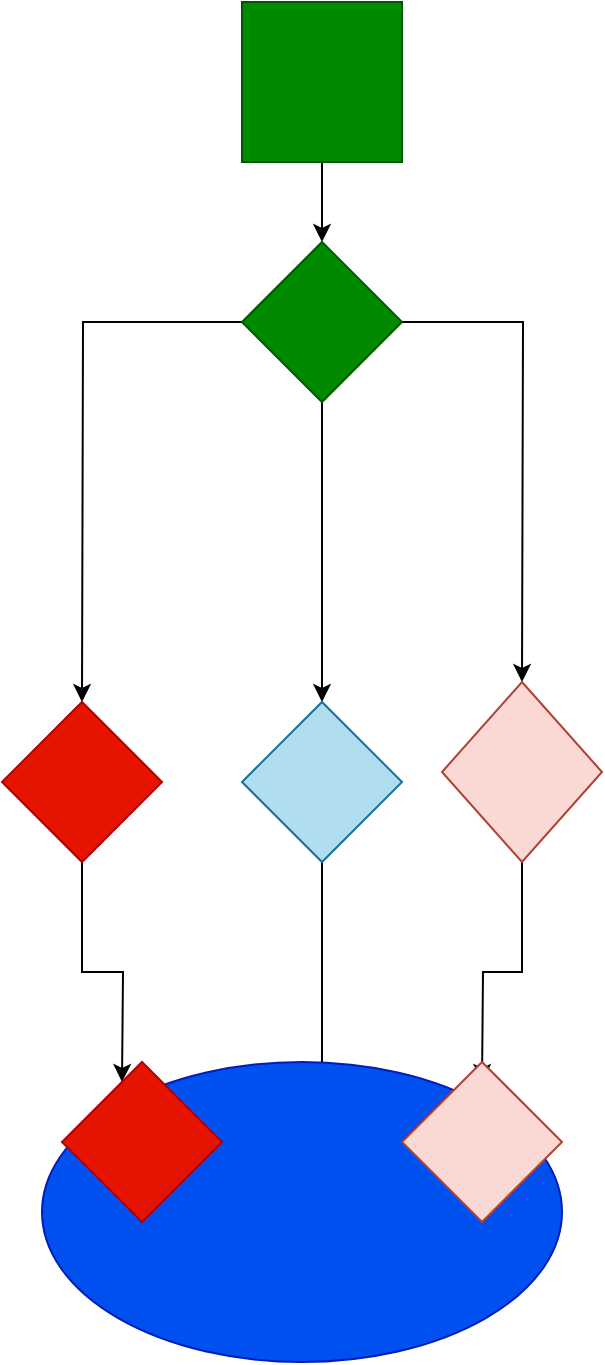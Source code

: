 <mxfile version="20.1.1" type="github">
  <diagram id="SHzJhkH0V-ZymFxHON4t" name="Page-1">
    <mxGraphModel dx="706" dy="1874" grid="1" gridSize="10" guides="1" tooltips="1" connect="1" arrows="1" fold="1" page="1" pageScale="1" pageWidth="850" pageHeight="1100" math="0" shadow="0">
      <root>
        <mxCell id="0" />
        <mxCell id="1" parent="0" />
        <mxCell id="sX6gorn8RYEPqzh6Zc4p-6" style="edgeStyle=orthogonalEdgeStyle;rounded=0;orthogonalLoop=1;jettySize=auto;html=1;" edge="1" parent="1" source="sX6gorn8RYEPqzh6Zc4p-1" target="sX6gorn8RYEPqzh6Zc4p-7">
          <mxGeometry relative="1" as="geometry">
            <mxPoint x="250" y="200" as="targetPoint" />
          </mxGeometry>
        </mxCell>
        <mxCell id="sX6gorn8RYEPqzh6Zc4p-1" value="" style="whiteSpace=wrap;html=1;aspect=fixed;fillColor=#008a00;fontColor=#ffffff;strokeColor=#005700;" vertex="1" parent="1">
          <mxGeometry x="210" y="40" width="80" height="80" as="geometry" />
        </mxCell>
        <mxCell id="sX6gorn8RYEPqzh6Zc4p-8" style="edgeStyle=orthogonalEdgeStyle;rounded=0;orthogonalLoop=1;jettySize=auto;html=1;" edge="1" parent="1" source="sX6gorn8RYEPqzh6Zc4p-7">
          <mxGeometry relative="1" as="geometry">
            <mxPoint x="130" y="390" as="targetPoint" />
          </mxGeometry>
        </mxCell>
        <mxCell id="sX6gorn8RYEPqzh6Zc4p-9" style="edgeStyle=orthogonalEdgeStyle;rounded=0;orthogonalLoop=1;jettySize=auto;html=1;" edge="1" parent="1" source="sX6gorn8RYEPqzh6Zc4p-7">
          <mxGeometry relative="1" as="geometry">
            <mxPoint x="350" y="380" as="targetPoint" />
          </mxGeometry>
        </mxCell>
        <mxCell id="sX6gorn8RYEPqzh6Zc4p-10" style="edgeStyle=orthogonalEdgeStyle;rounded=0;orthogonalLoop=1;jettySize=auto;html=1;exitX=0.5;exitY=1;exitDx=0;exitDy=0;" edge="1" parent="1" source="sX6gorn8RYEPqzh6Zc4p-7">
          <mxGeometry relative="1" as="geometry">
            <mxPoint x="250" y="390" as="targetPoint" />
          </mxGeometry>
        </mxCell>
        <mxCell id="sX6gorn8RYEPqzh6Zc4p-7" value="" style="rhombus;whiteSpace=wrap;html=1;fillColor=#008a00;fontColor=#ffffff;strokeColor=#005700;" vertex="1" parent="1">
          <mxGeometry x="210" y="160" width="80" height="80" as="geometry" />
        </mxCell>
        <mxCell id="sX6gorn8RYEPqzh6Zc4p-14" style="edgeStyle=orthogonalEdgeStyle;rounded=0;orthogonalLoop=1;jettySize=auto;html=1;" edge="1" parent="1" source="sX6gorn8RYEPqzh6Zc4p-11">
          <mxGeometry relative="1" as="geometry">
            <mxPoint x="150" y="580" as="targetPoint" />
          </mxGeometry>
        </mxCell>
        <mxCell id="sX6gorn8RYEPqzh6Zc4p-11" value="" style="rhombus;whiteSpace=wrap;html=1;fillColor=#e51400;fontColor=#ffffff;strokeColor=#B20000;" vertex="1" parent="1">
          <mxGeometry x="90" y="390" width="80" height="80" as="geometry" />
        </mxCell>
        <mxCell id="sX6gorn8RYEPqzh6Zc4p-15" style="edgeStyle=orthogonalEdgeStyle;rounded=0;orthogonalLoop=1;jettySize=auto;html=1;" edge="1" parent="1" source="sX6gorn8RYEPqzh6Zc4p-12">
          <mxGeometry relative="1" as="geometry">
            <mxPoint x="250" y="580" as="targetPoint" />
          </mxGeometry>
        </mxCell>
        <mxCell id="sX6gorn8RYEPqzh6Zc4p-12" value="" style="rhombus;whiteSpace=wrap;html=1;fillColor=#b1ddf0;strokeColor=#10739e;" vertex="1" parent="1">
          <mxGeometry x="210" y="390" width="80" height="80" as="geometry" />
        </mxCell>
        <mxCell id="sX6gorn8RYEPqzh6Zc4p-16" style="edgeStyle=orthogonalEdgeStyle;rounded=0;orthogonalLoop=1;jettySize=auto;html=1;" edge="1" parent="1" source="sX6gorn8RYEPqzh6Zc4p-13">
          <mxGeometry relative="1" as="geometry">
            <mxPoint x="330" y="580" as="targetPoint" />
          </mxGeometry>
        </mxCell>
        <mxCell id="sX6gorn8RYEPqzh6Zc4p-13" value="" style="rhombus;whiteSpace=wrap;html=1;fillColor=#fad9d5;strokeColor=#ae4132;" vertex="1" parent="1">
          <mxGeometry x="310" y="380" width="80" height="90" as="geometry" />
        </mxCell>
        <mxCell id="sX6gorn8RYEPqzh6Zc4p-17" value="" style="ellipse;whiteSpace=wrap;html=1;fillColor=#0050ef;fontColor=#ffffff;strokeColor=#001DBC;" vertex="1" parent="1">
          <mxGeometry x="110" y="570" width="260" height="150" as="geometry" />
        </mxCell>
        <mxCell id="sX6gorn8RYEPqzh6Zc4p-18" value="" style="rhombus;whiteSpace=wrap;html=1;fillColor=#fad9d5;strokeColor=#ae4132;" vertex="1" parent="1">
          <mxGeometry x="290" y="570" width="80" height="80" as="geometry" />
        </mxCell>
        <mxCell id="sX6gorn8RYEPqzh6Zc4p-19" value="" style="rhombus;whiteSpace=wrap;html=1;fillColor=#e51400;strokeColor=#B20000;fontColor=#ffffff;" vertex="1" parent="1">
          <mxGeometry x="120" y="570" width="80" height="80" as="geometry" />
        </mxCell>
      </root>
    </mxGraphModel>
  </diagram>
</mxfile>
